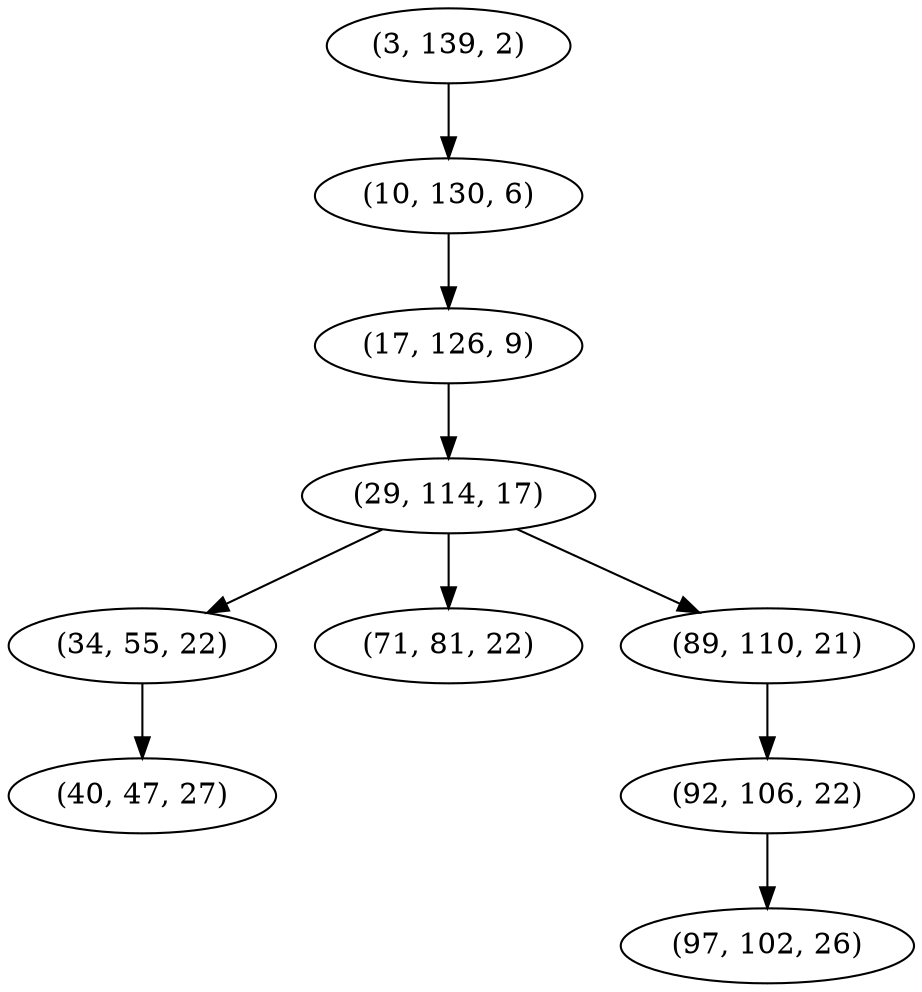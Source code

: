 digraph tree {
    "(3, 139, 2)";
    "(10, 130, 6)";
    "(17, 126, 9)";
    "(29, 114, 17)";
    "(34, 55, 22)";
    "(40, 47, 27)";
    "(71, 81, 22)";
    "(89, 110, 21)";
    "(92, 106, 22)";
    "(97, 102, 26)";
    "(3, 139, 2)" -> "(10, 130, 6)";
    "(10, 130, 6)" -> "(17, 126, 9)";
    "(17, 126, 9)" -> "(29, 114, 17)";
    "(29, 114, 17)" -> "(34, 55, 22)";
    "(29, 114, 17)" -> "(71, 81, 22)";
    "(29, 114, 17)" -> "(89, 110, 21)";
    "(34, 55, 22)" -> "(40, 47, 27)";
    "(89, 110, 21)" -> "(92, 106, 22)";
    "(92, 106, 22)" -> "(97, 102, 26)";
}
